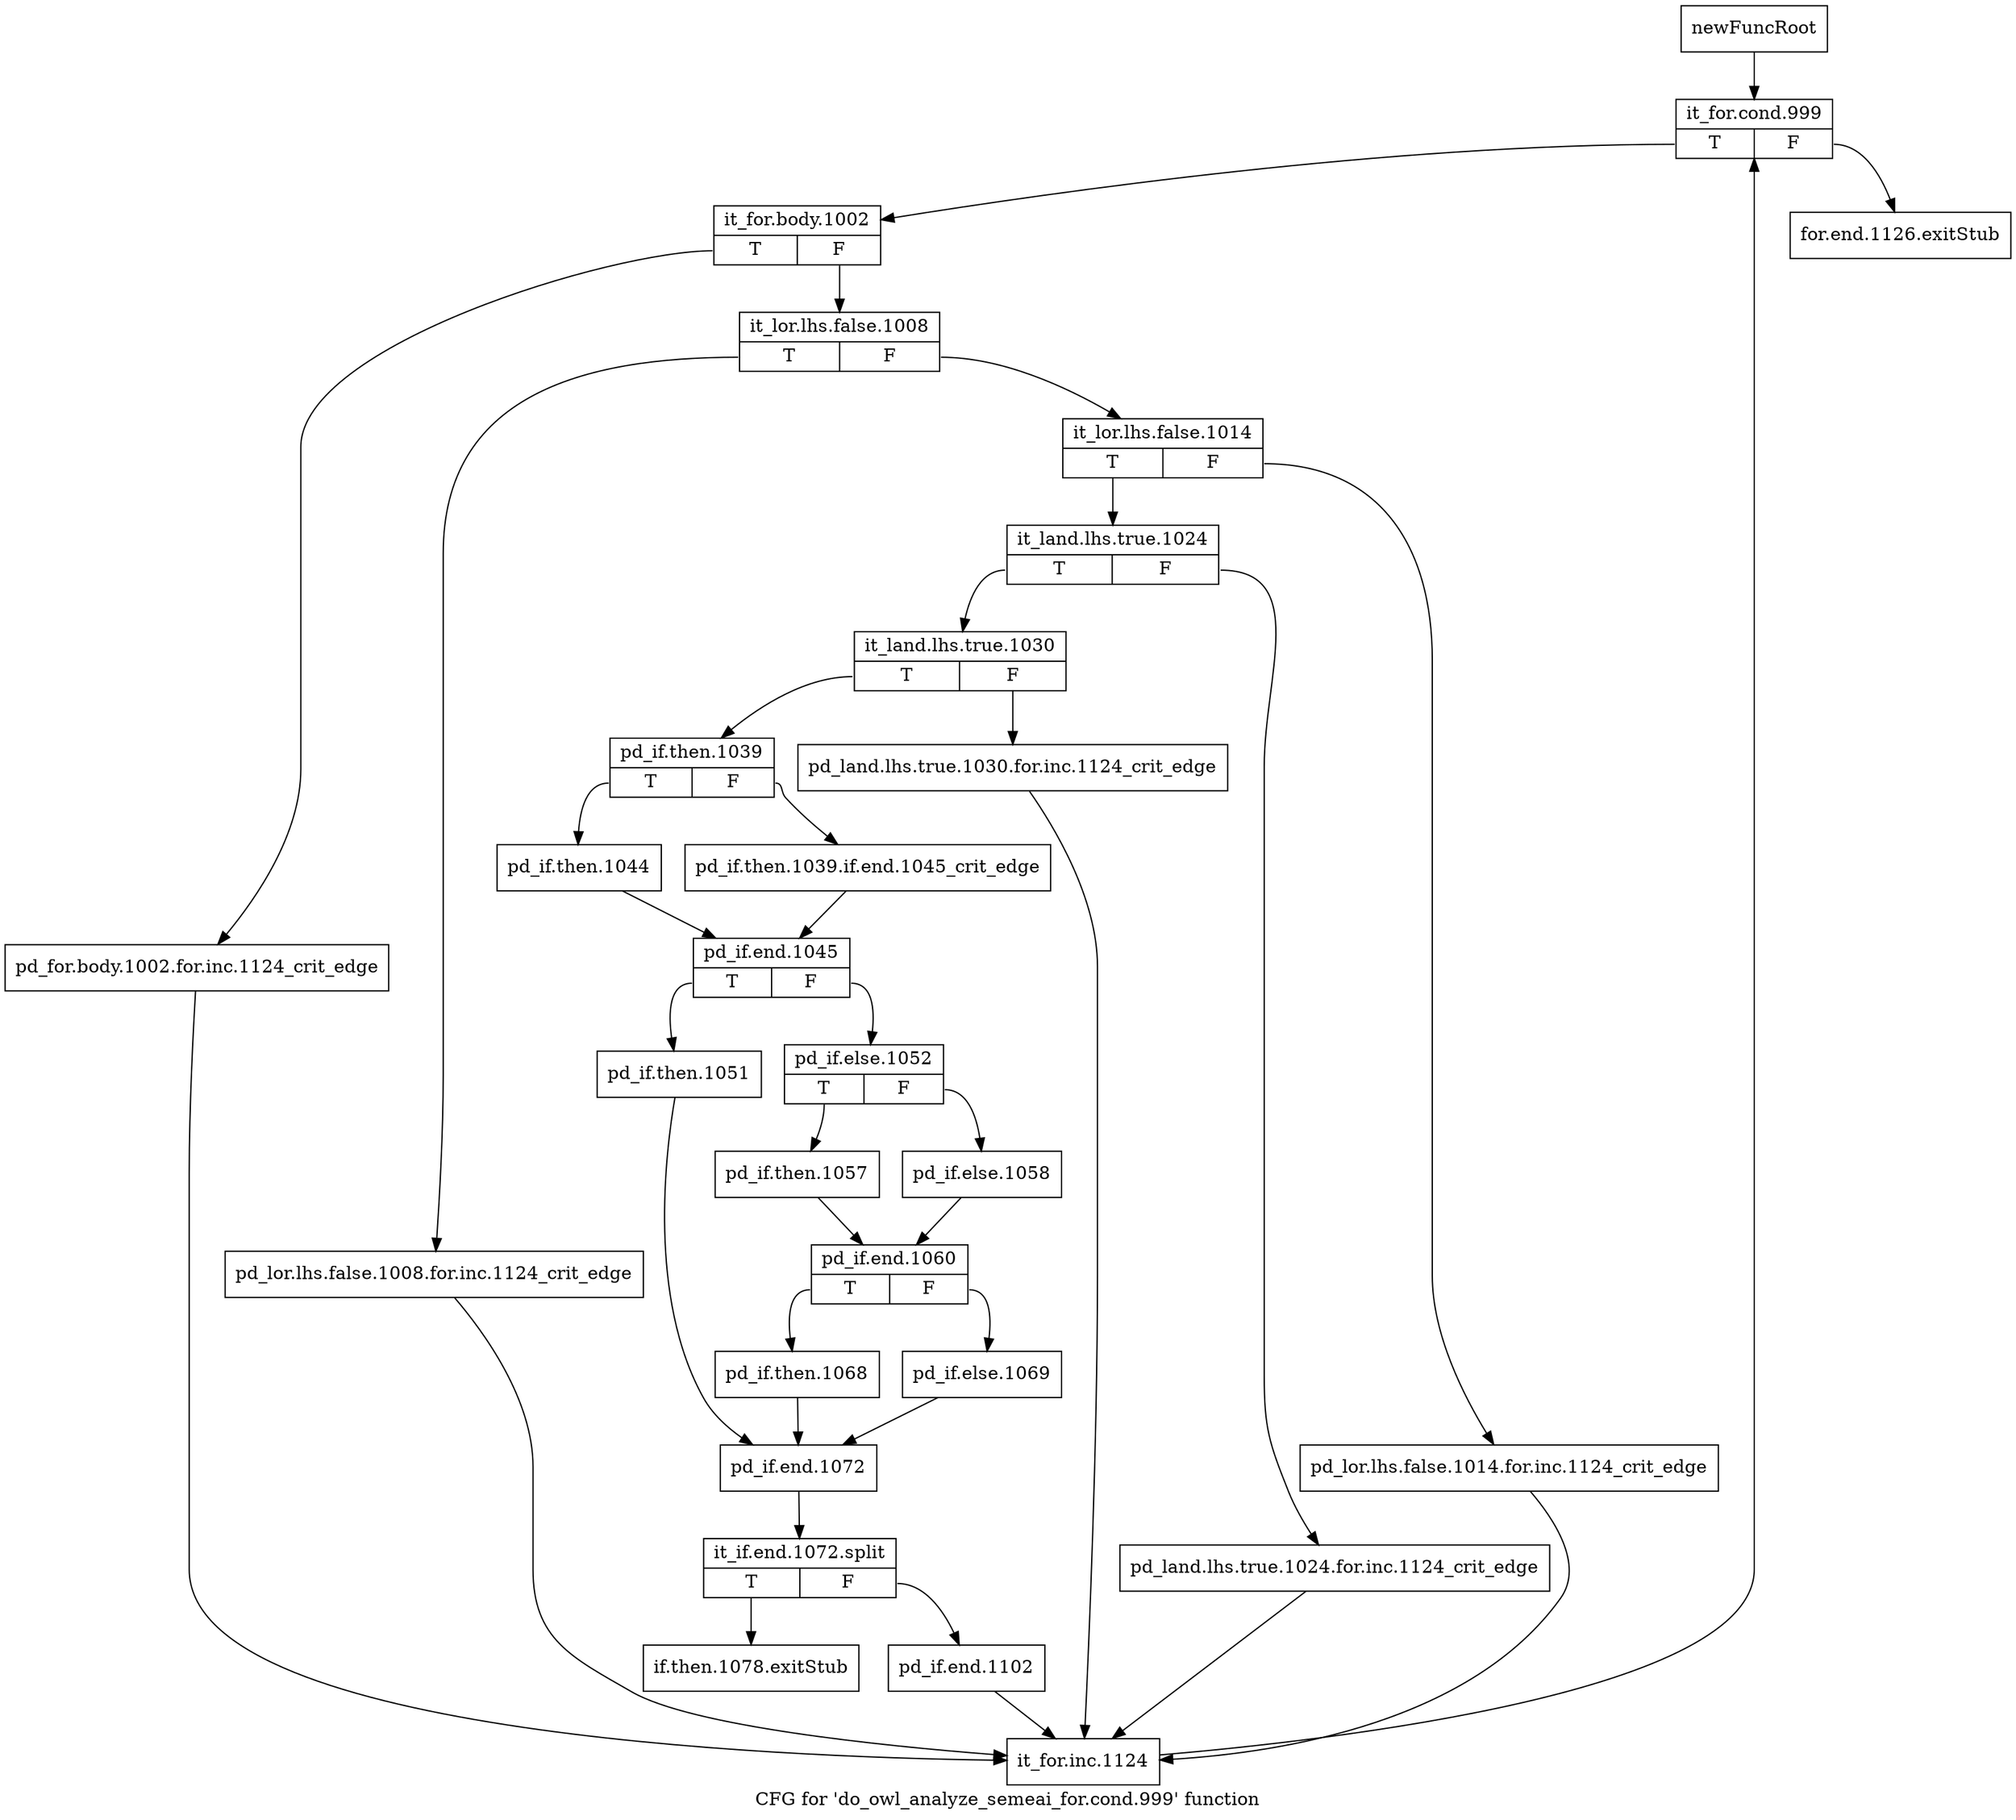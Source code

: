 digraph "CFG for 'do_owl_analyze_semeai_for.cond.999' function" {
	label="CFG for 'do_owl_analyze_semeai_for.cond.999' function";

	Node0x415ed90 [shape=record,label="{newFuncRoot}"];
	Node0x415ed90 -> Node0x415ee80;
	Node0x415ede0 [shape=record,label="{for.end.1126.exitStub}"];
	Node0x415ee30 [shape=record,label="{if.then.1078.exitStub}"];
	Node0x415ee80 [shape=record,label="{it_for.cond.999|{<s0>T|<s1>F}}"];
	Node0x415ee80:s0 -> Node0x415eed0;
	Node0x415ee80:s1 -> Node0x415ede0;
	Node0x415eed0 [shape=record,label="{it_for.body.1002|{<s0>T|<s1>F}}"];
	Node0x415eed0:s0 -> Node0x415f5b0;
	Node0x415eed0:s1 -> Node0x415ef20;
	Node0x415ef20 [shape=record,label="{it_lor.lhs.false.1008|{<s0>T|<s1>F}}"];
	Node0x415ef20:s0 -> Node0x415f560;
	Node0x415ef20:s1 -> Node0x415ef70;
	Node0x415ef70 [shape=record,label="{it_lor.lhs.false.1014|{<s0>T|<s1>F}}"];
	Node0x415ef70:s0 -> Node0x415f010;
	Node0x415ef70:s1 -> Node0x415efc0;
	Node0x415efc0 [shape=record,label="{pd_lor.lhs.false.1014.for.inc.1124_crit_edge}"];
	Node0x415efc0 -> Node0x415f600;
	Node0x415f010 [shape=record,label="{it_land.lhs.true.1024|{<s0>T|<s1>F}}"];
	Node0x415f010:s0 -> Node0x415f0b0;
	Node0x415f010:s1 -> Node0x415f060;
	Node0x415f060 [shape=record,label="{pd_land.lhs.true.1024.for.inc.1124_crit_edge}"];
	Node0x415f060 -> Node0x415f600;
	Node0x415f0b0 [shape=record,label="{it_land.lhs.true.1030|{<s0>T|<s1>F}}"];
	Node0x415f0b0:s0 -> Node0x415f150;
	Node0x415f0b0:s1 -> Node0x415f100;
	Node0x415f100 [shape=record,label="{pd_land.lhs.true.1030.for.inc.1124_crit_edge}"];
	Node0x415f100 -> Node0x415f600;
	Node0x415f150 [shape=record,label="{pd_if.then.1039|{<s0>T|<s1>F}}"];
	Node0x415f150:s0 -> Node0x415f1f0;
	Node0x415f150:s1 -> Node0x415f1a0;
	Node0x415f1a0 [shape=record,label="{pd_if.then.1039.if.end.1045_crit_edge}"];
	Node0x415f1a0 -> Node0x415f240;
	Node0x415f1f0 [shape=record,label="{pd_if.then.1044}"];
	Node0x415f1f0 -> Node0x415f240;
	Node0x415f240 [shape=record,label="{pd_if.end.1045|{<s0>T|<s1>F}}"];
	Node0x415f240:s0 -> Node0x415f470;
	Node0x415f240:s1 -> Node0x415f290;
	Node0x415f290 [shape=record,label="{pd_if.else.1052|{<s0>T|<s1>F}}"];
	Node0x415f290:s0 -> Node0x415f330;
	Node0x415f290:s1 -> Node0x415f2e0;
	Node0x415f2e0 [shape=record,label="{pd_if.else.1058}"];
	Node0x415f2e0 -> Node0x415f380;
	Node0x415f330 [shape=record,label="{pd_if.then.1057}"];
	Node0x415f330 -> Node0x415f380;
	Node0x415f380 [shape=record,label="{pd_if.end.1060|{<s0>T|<s1>F}}"];
	Node0x415f380:s0 -> Node0x415f420;
	Node0x415f380:s1 -> Node0x415f3d0;
	Node0x415f3d0 [shape=record,label="{pd_if.else.1069}"];
	Node0x415f3d0 -> Node0x415f4c0;
	Node0x415f420 [shape=record,label="{pd_if.then.1068}"];
	Node0x415f420 -> Node0x415f4c0;
	Node0x415f470 [shape=record,label="{pd_if.then.1051}"];
	Node0x415f470 -> Node0x415f4c0;
	Node0x415f4c0 [shape=record,label="{pd_if.end.1072}"];
	Node0x415f4c0 -> Node0x5089f60;
	Node0x5089f60 [shape=record,label="{it_if.end.1072.split|{<s0>T|<s1>F}}"];
	Node0x5089f60:s0 -> Node0x415ee30;
	Node0x5089f60:s1 -> Node0x415f510;
	Node0x415f510 [shape=record,label="{pd_if.end.1102}"];
	Node0x415f510 -> Node0x415f600;
	Node0x415f560 [shape=record,label="{pd_lor.lhs.false.1008.for.inc.1124_crit_edge}"];
	Node0x415f560 -> Node0x415f600;
	Node0x415f5b0 [shape=record,label="{pd_for.body.1002.for.inc.1124_crit_edge}"];
	Node0x415f5b0 -> Node0x415f600;
	Node0x415f600 [shape=record,label="{it_for.inc.1124}"];
	Node0x415f600 -> Node0x415ee80;
}
